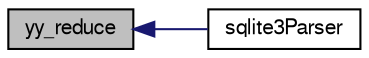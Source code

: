 digraph "yy_reduce"
{
  edge [fontname="FreeSans",fontsize="10",labelfontname="FreeSans",labelfontsize="10"];
  node [fontname="FreeSans",fontsize="10",shape=record];
  rankdir="LR";
  Node931782 [label="yy_reduce",height=0.2,width=0.4,color="black", fillcolor="grey75", style="filled", fontcolor="black"];
  Node931782 -> Node931783 [dir="back",color="midnightblue",fontsize="10",style="solid",fontname="FreeSans"];
  Node931783 [label="sqlite3Parser",height=0.2,width=0.4,color="black", fillcolor="white", style="filled",URL="$sqlite3_8c.html#a0327d71a5fabe0b6a343d78a2602e72a"];
}
